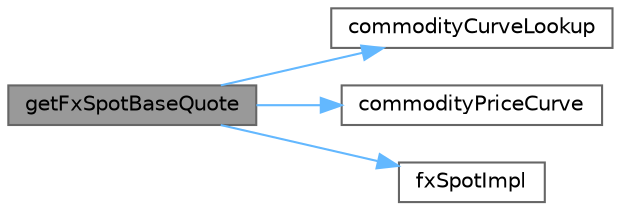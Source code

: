 digraph "getFxSpotBaseQuote"
{
 // INTERACTIVE_SVG=YES
 // LATEX_PDF_SIZE
  bgcolor="transparent";
  edge [fontname=Helvetica,fontsize=10,labelfontname=Helvetica,labelfontsize=10];
  node [fontname=Helvetica,fontsize=10,shape=box,height=0.2,width=0.4];
  rankdir="LR";
  Node1 [label="getFxSpotBaseQuote",height=0.2,width=0.4,color="gray40", fillcolor="grey60", style="filled", fontcolor="black",tooltip=" "];
  Node1 -> Node2 [color="steelblue1",style="solid"];
  Node2 [label="commodityCurveLookup",height=0.2,width=0.4,color="grey40", fillcolor="white", style="filled",URL="$classore_1_1data_1_1_market.html#a88d67016dee39ce8f4588deb0745460f",tooltip=" "];
  Node1 -> Node3 [color="steelblue1",style="solid"];
  Node3 [label="commodityPriceCurve",height=0.2,width=0.4,color="grey40", fillcolor="white", style="filled",URL="$classore_1_1data_1_1_market.html#a47ddd567f84d73e5f1c8201823356b1c",tooltip=" "];
  Node1 -> Node4 [color="steelblue1",style="solid"];
  Node4 [label="fxSpotImpl",height=0.2,width=0.4,color="grey40", fillcolor="white", style="filled",URL="$classore_1_1data_1_1_market.html#acfa5019642975aabcb65f2d2c570ad1d",tooltip=" "];
}
